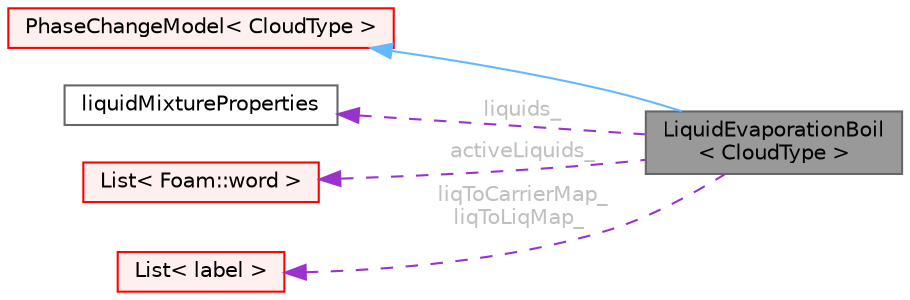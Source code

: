 digraph "LiquidEvaporationBoil&lt; CloudType &gt;"
{
 // LATEX_PDF_SIZE
  bgcolor="transparent";
  edge [fontname=Helvetica,fontsize=10,labelfontname=Helvetica,labelfontsize=10];
  node [fontname=Helvetica,fontsize=10,shape=box,height=0.2,width=0.4];
  rankdir="LR";
  Node1 [id="Node000001",label="LiquidEvaporationBoil\l\< CloudType \>",height=0.2,width=0.4,color="gray40", fillcolor="grey60", style="filled", fontcolor="black",tooltip="Liquid evaporation model."];
  Node2 -> Node1 [id="edge1_Node000001_Node000002",dir="back",color="steelblue1",style="solid",tooltip=" "];
  Node2 [id="Node000002",label="PhaseChangeModel\< CloudType \>",height=0.2,width=0.4,color="red", fillcolor="#FFF0F0", style="filled",URL="$classFoam_1_1PhaseChangeModel.html",tooltip="Templated phase change model class."];
  Node33 -> Node1 [id="edge2_Node000001_Node000033",dir="back",color="darkorchid3",style="dashed",tooltip=" ",label=" liquids_",fontcolor="grey" ];
  Node33 [id="Node000033",label="liquidMixtureProperties",height=0.2,width=0.4,color="gray40", fillcolor="white", style="filled",URL="$classFoam_1_1liquidMixtureProperties.html",tooltip="A mixture of liquids."];
  Node34 -> Node1 [id="edge3_Node000001_Node000034",dir="back",color="darkorchid3",style="dashed",tooltip=" ",label=" activeLiquids_",fontcolor="grey" ];
  Node34 [id="Node000034",label="List\< Foam::word \>",height=0.2,width=0.4,color="red", fillcolor="#FFF0F0", style="filled",URL="$classFoam_1_1List.html",tooltip=" "];
  Node36 -> Node1 [id="edge4_Node000001_Node000036",dir="back",color="darkorchid3",style="dashed",tooltip=" ",label=" liqToCarrierMap_\nliqToLiqMap_",fontcolor="grey" ];
  Node36 [id="Node000036",label="List\< label \>",height=0.2,width=0.4,color="red", fillcolor="#FFF0F0", style="filled",URL="$classFoam_1_1List.html",tooltip=" "];
}
